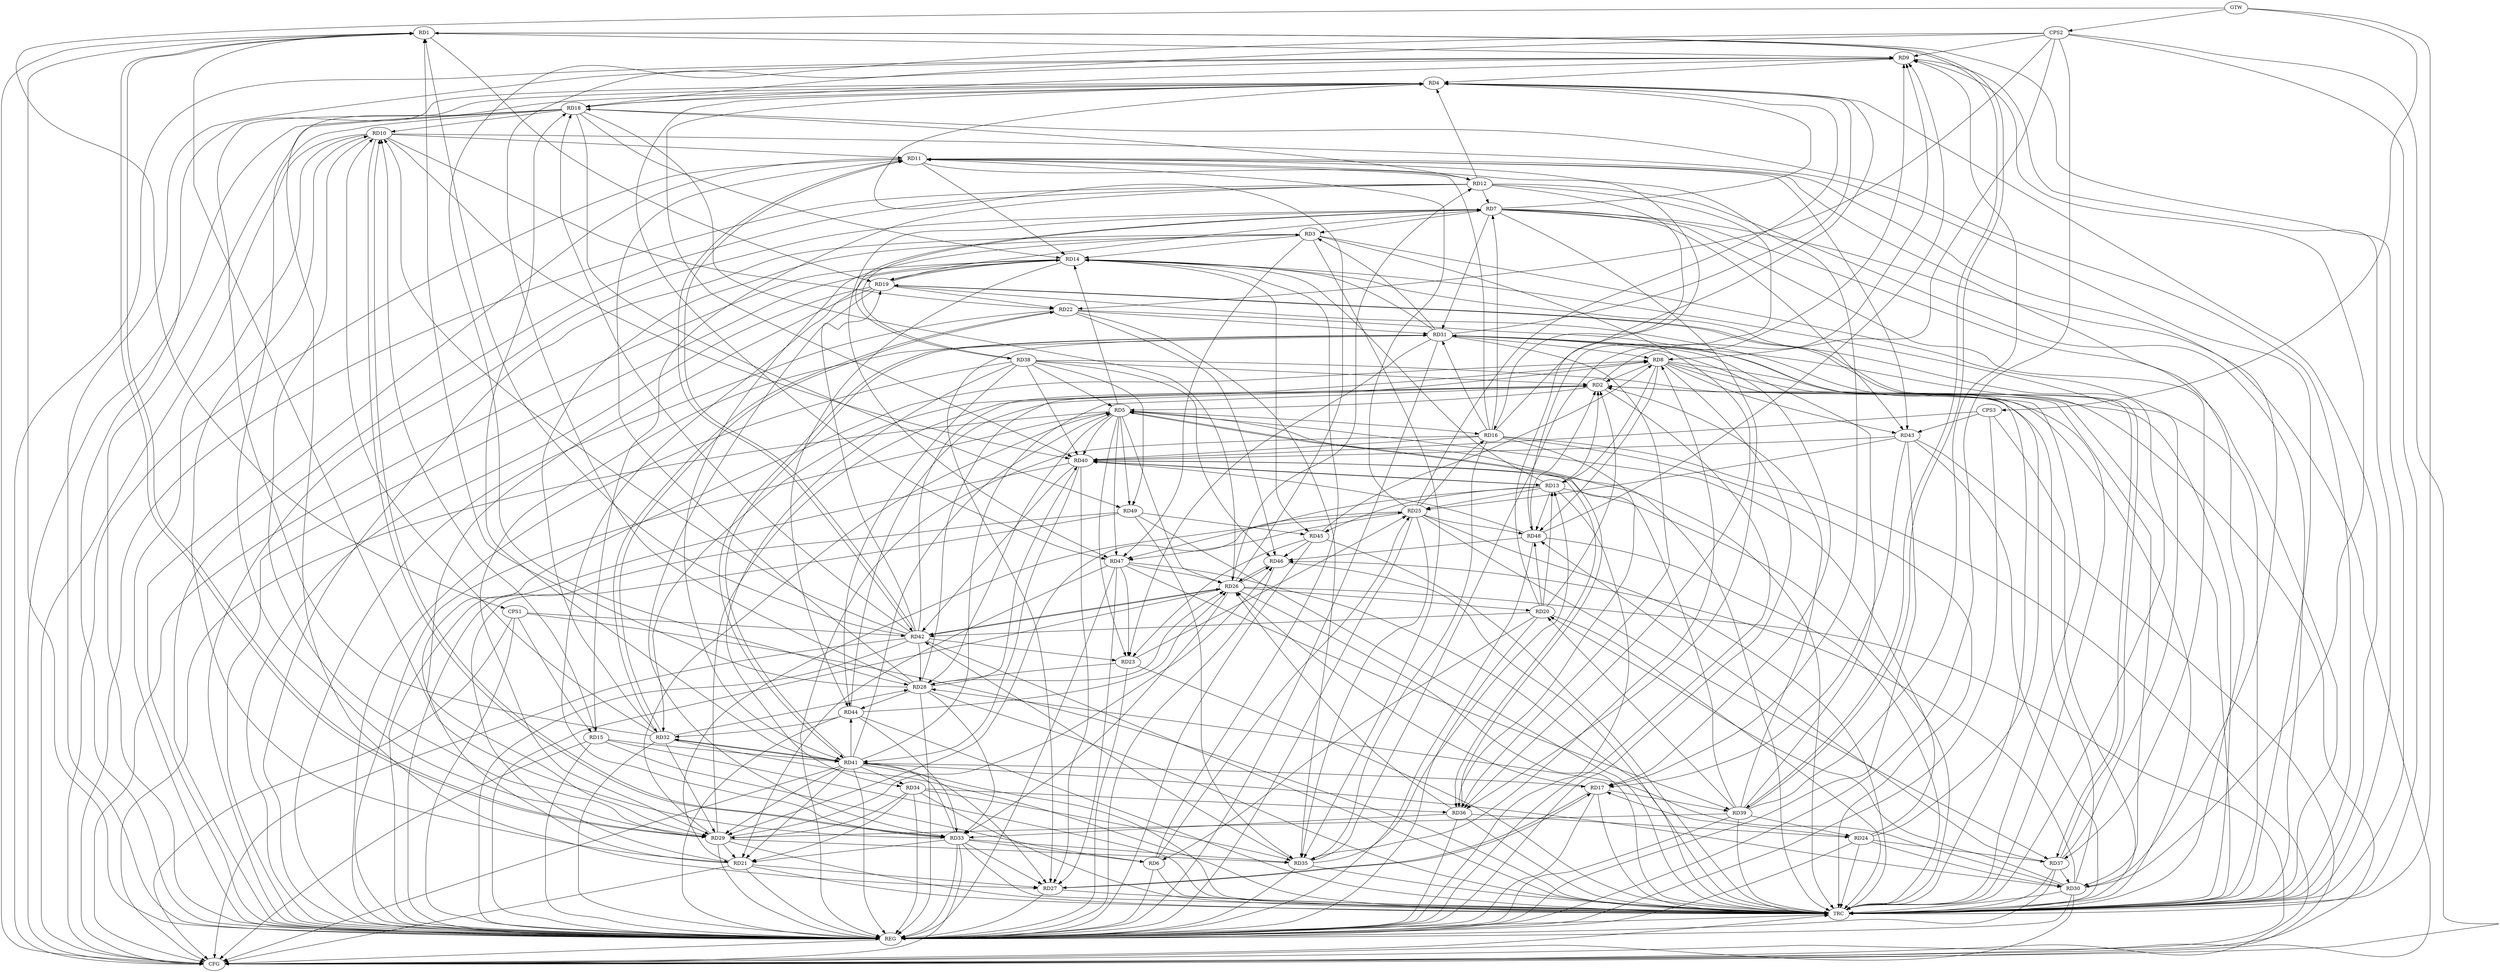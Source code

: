 strict digraph G {
  RD1 [ label="RD1" ];
  RD2 [ label="RD2" ];
  RD3 [ label="RD3" ];
  RD4 [ label="RD4" ];
  RD5 [ label="RD5" ];
  RD6 [ label="RD6" ];
  RD7 [ label="RD7" ];
  RD8 [ label="RD8" ];
  RD9 [ label="RD9" ];
  RD10 [ label="RD10" ];
  RD11 [ label="RD11" ];
  RD12 [ label="RD12" ];
  RD13 [ label="RD13" ];
  RD14 [ label="RD14" ];
  RD15 [ label="RD15" ];
  RD16 [ label="RD16" ];
  RD17 [ label="RD17" ];
  RD18 [ label="RD18" ];
  RD19 [ label="RD19" ];
  RD20 [ label="RD20" ];
  RD21 [ label="RD21" ];
  RD22 [ label="RD22" ];
  RD23 [ label="RD23" ];
  RD24 [ label="RD24" ];
  RD25 [ label="RD25" ];
  RD26 [ label="RD26" ];
  RD27 [ label="RD27" ];
  RD28 [ label="RD28" ];
  RD29 [ label="RD29" ];
  RD30 [ label="RD30" ];
  RD31 [ label="RD31" ];
  RD32 [ label="RD32" ];
  RD33 [ label="RD33" ];
  RD34 [ label="RD34" ];
  RD35 [ label="RD35" ];
  RD36 [ label="RD36" ];
  RD37 [ label="RD37" ];
  RD38 [ label="RD38" ];
  RD39 [ label="RD39" ];
  RD40 [ label="RD40" ];
  RD41 [ label="RD41" ];
  RD42 [ label="RD42" ];
  RD43 [ label="RD43" ];
  RD44 [ label="RD44" ];
  RD45 [ label="RD45" ];
  RD46 [ label="RD46" ];
  RD47 [ label="RD47" ];
  RD48 [ label="RD48" ];
  RD49 [ label="RD49" ];
  CPS1 [ label="CPS1" ];
  CPS2 [ label="CPS2" ];
  CPS3 [ label="CPS3" ];
  GTW [ label="GTW" ];
  REG [ label="REG" ];
  CFG [ label="CFG" ];
  TRC [ label="TRC" ];
  RD1 -> RD9;
  RD1 -> RD19;
  RD28 -> RD1;
  RD1 -> RD29;
  RD29 -> RD1;
  RD33 -> RD1;
  RD1 -> RD39;
  RD39 -> RD1;
  RD42 -> RD1;
  RD2 -> RD5;
  RD8 -> RD2;
  RD2 -> RD9;
  RD13 -> RD2;
  RD20 -> RD2;
  RD29 -> RD2;
  RD30 -> RD2;
  RD2 -> RD32;
  RD38 -> RD2;
  RD39 -> RD2;
  RD41 -> RD2;
  RD44 -> RD2;
  RD48 -> RD2;
  RD7 -> RD3;
  RD3 -> RD14;
  RD31 -> RD3;
  RD32 -> RD3;
  RD3 -> RD35;
  RD3 -> RD36;
  RD3 -> RD41;
  RD3 -> RD47;
  RD7 -> RD4;
  RD9 -> RD4;
  RD12 -> RD4;
  RD16 -> RD4;
  RD4 -> RD18;
  RD25 -> RD4;
  RD26 -> RD4;
  RD4 -> RD27;
  RD31 -> RD4;
  RD32 -> RD4;
  RD4 -> RD40;
  RD4 -> RD47;
  RD5 -> RD14;
  RD5 -> RD16;
  RD5 -> RD23;
  RD24 -> RD5;
  RD5 -> RD26;
  RD5 -> RD28;
  RD29 -> RD5;
  RD5 -> RD36;
  RD36 -> RD5;
  RD38 -> RD5;
  RD5 -> RD40;
  RD41 -> RD5;
  RD5 -> RD47;
  RD5 -> RD49;
  RD6 -> RD14;
  RD15 -> RD6;
  RD20 -> RD6;
  RD6 -> RD25;
  RD33 -> RD6;
  RD12 -> RD7;
  RD16 -> RD7;
  RD19 -> RD7;
  RD7 -> RD31;
  RD7 -> RD36;
  RD7 -> RD37;
  RD7 -> RD38;
  RD38 -> RD7;
  RD7 -> RD43;
  RD7 -> RD47;
  RD8 -> RD13;
  RD21 -> RD8;
  RD28 -> RD8;
  RD8 -> RD30;
  RD31 -> RD8;
  RD35 -> RD8;
  RD42 -> RD8;
  RD8 -> RD43;
  RD45 -> RD8;
  RD8 -> RD48;
  RD9 -> RD18;
  RD28 -> RD9;
  RD30 -> RD9;
  RD35 -> RD9;
  RD39 -> RD9;
  RD48 -> RD9;
  RD10 -> RD11;
  RD15 -> RD10;
  RD18 -> RD10;
  RD21 -> RD10;
  RD10 -> RD22;
  RD10 -> RD29;
  RD32 -> RD10;
  RD10 -> RD33;
  RD33 -> RD10;
  RD10 -> RD40;
  RD42 -> RD10;
  RD11 -> RD12;
  RD11 -> RD14;
  RD16 -> RD11;
  RD11 -> RD17;
  RD20 -> RD11;
  RD25 -> RD11;
  RD28 -> RD11;
  RD11 -> RD30;
  RD11 -> RD42;
  RD42 -> RD11;
  RD11 -> RD43;
  RD12 -> RD15;
  RD12 -> RD16;
  RD12 -> RD18;
  RD26 -> RD12;
  RD12 -> RD48;
  RD13 -> RD14;
  RD20 -> RD13;
  RD13 -> RD25;
  RD35 -> RD13;
  RD13 -> RD40;
  RD40 -> RD13;
  RD13 -> RD45;
  RD13 -> RD47;
  RD13 -> RD48;
  RD18 -> RD14;
  RD14 -> RD19;
  RD19 -> RD14;
  RD31 -> RD14;
  RD14 -> RD33;
  RD37 -> RD14;
  RD14 -> RD44;
  RD14 -> RD45;
  RD15 -> RD41;
  RD25 -> RD16;
  RD16 -> RD31;
  RD16 -> RD35;
  RD16 -> RD36;
  RD16 -> RD40;
  RD24 -> RD17;
  RD17 -> RD26;
  RD17 -> RD27;
  RD27 -> RD17;
  RD31 -> RD17;
  RD17 -> RD39;
  RD41 -> RD17;
  RD43 -> RD17;
  RD18 -> RD26;
  RD18 -> RD29;
  RD41 -> RD18;
  RD42 -> RD18;
  RD18 -> RD49;
  RD19 -> RD22;
  RD19 -> RD29;
  RD19 -> RD33;
  RD19 -> RD37;
  RD37 -> RD19;
  RD42 -> RD19;
  RD26 -> RD20;
  RD30 -> RD20;
  RD39 -> RD20;
  RD20 -> RD42;
  RD20 -> RD48;
  RD21 -> RD25;
  RD21 -> RD27;
  RD29 -> RD21;
  RD33 -> RD21;
  RD34 -> RD21;
  RD41 -> RD21;
  RD47 -> RD21;
  RD49 -> RD21;
  RD22 -> RD31;
  RD22 -> RD32;
  RD32 -> RD22;
  RD22 -> RD35;
  RD22 -> RD46;
  RD23 -> RD25;
  RD23 -> RD28;
  RD31 -> RD23;
  RD42 -> RD23;
  RD45 -> RD23;
  RD47 -> RD23;
  RD24 -> RD30;
  RD24 -> RD31;
  RD36 -> RD24;
  RD24 -> RD37;
  RD39 -> RD24;
  RD25 -> RD29;
  RD25 -> RD35;
  RD25 -> RD37;
  RD43 -> RD25;
  RD25 -> RD47;
  RD25 -> RD48;
  RD28 -> RD26;
  RD26 -> RD33;
  RD36 -> RD26;
  RD26 -> RD42;
  RD42 -> RD26;
  RD44 -> RD26;
  RD26 -> RD46;
  RD46 -> RD26;
  RD47 -> RD26;
  RD31 -> RD27;
  RD33 -> RD27;
  RD40 -> RD27;
  RD41 -> RD27;
  RD47 -> RD27;
  RD30 -> RD28;
  RD32 -> RD28;
  RD28 -> RD33;
  RD28 -> RD40;
  RD42 -> RD28;
  RD28 -> RD44;
  RD31 -> RD29;
  RD32 -> RD29;
  RD34 -> RD29;
  RD29 -> RD35;
  RD39 -> RD29;
  RD41 -> RD29;
  RD29 -> RD46;
  RD37 -> RD30;
  RD41 -> RD30;
  RD30 -> RD46;
  RD31 -> RD36;
  RD39 -> RD31;
  RD31 -> RD41;
  RD41 -> RD31;
  RD32 -> RD41;
  RD41 -> RD32;
  RD44 -> RD32;
  RD33 -> RD35;
  RD36 -> RD33;
  RD33 -> RD41;
  RD44 -> RD33;
  RD34 -> RD35;
  RD34 -> RD36;
  RD38 -> RD34;
  RD41 -> RD34;
  RD35 -> RD42;
  RD49 -> RD35;
  RD37 -> RD48;
  RD38 -> RD40;
  RD38 -> RD44;
  RD38 -> RD46;
  RD38 -> RD49;
  RD39 -> RD40;
  RD47 -> RD39;
  RD40 -> RD41;
  RD40 -> RD42;
  RD43 -> RD40;
  RD48 -> RD40;
  RD41 -> RD44;
  RD45 -> RD46;
  RD49 -> RD45;
  RD48 -> RD46;
  CPS1 -> RD15;
  CPS1 -> RD42;
  CPS2 -> RD28;
  CPS2 -> RD22;
  CPS2 -> RD8;
  CPS2 -> RD18;
  CPS2 -> RD9;
  CPS3 -> RD43;
  CPS3 -> RD40;
  GTW -> CPS1;
  GTW -> CPS2;
  GTW -> CPS3;
  RD1 -> REG;
  RD2 -> REG;
  RD3 -> REG;
  RD4 -> REG;
  RD5 -> REG;
  RD6 -> REG;
  RD7 -> REG;
  RD8 -> REG;
  RD9 -> REG;
  RD10 -> REG;
  RD11 -> REG;
  RD12 -> REG;
  RD13 -> REG;
  RD14 -> REG;
  RD15 -> REG;
  RD16 -> REG;
  RD17 -> REG;
  RD18 -> REG;
  RD19 -> REG;
  RD20 -> REG;
  RD21 -> REG;
  RD22 -> REG;
  RD23 -> REG;
  RD24 -> REG;
  RD25 -> REG;
  RD26 -> REG;
  RD27 -> REG;
  RD28 -> REG;
  RD29 -> REG;
  RD30 -> REG;
  RD31 -> REG;
  RD32 -> REG;
  RD33 -> REG;
  RD34 -> REG;
  RD35 -> REG;
  RD36 -> REG;
  RD37 -> REG;
  RD38 -> REG;
  RD39 -> REG;
  RD40 -> REG;
  RD41 -> REG;
  RD42 -> REG;
  RD43 -> REG;
  RD44 -> REG;
  RD45 -> REG;
  RD46 -> REG;
  RD47 -> REG;
  RD48 -> REG;
  RD49 -> REG;
  CPS1 -> REG;
  CPS2 -> REG;
  CPS3 -> REG;
  RD43 -> CFG;
  CPS2 -> CFG;
  RD10 -> CFG;
  RD33 -> CFG;
  RD30 -> CFG;
  RD9 -> CFG;
  RD14 -> CFG;
  RD41 -> CFG;
  RD16 -> CFG;
  RD1 -> CFG;
  RD12 -> CFG;
  RD5 -> CFG;
  RD7 -> CFG;
  RD15 -> CFG;
  RD11 -> CFG;
  RD42 -> CFG;
  RD18 -> CFG;
  RD21 -> CFG;
  RD8 -> CFG;
  RD26 -> CFG;
  CPS1 -> CFG;
  REG -> CFG;
  RD1 -> TRC;
  RD2 -> TRC;
  RD3 -> TRC;
  RD4 -> TRC;
  RD5 -> TRC;
  RD6 -> TRC;
  RD7 -> TRC;
  RD8 -> TRC;
  RD9 -> TRC;
  RD10 -> TRC;
  RD11 -> TRC;
  RD12 -> TRC;
  RD13 -> TRC;
  RD14 -> TRC;
  RD15 -> TRC;
  RD16 -> TRC;
  RD17 -> TRC;
  RD18 -> TRC;
  RD19 -> TRC;
  RD20 -> TRC;
  RD21 -> TRC;
  RD22 -> TRC;
  RD23 -> TRC;
  RD24 -> TRC;
  RD25 -> TRC;
  RD26 -> TRC;
  RD27 -> TRC;
  RD28 -> TRC;
  RD29 -> TRC;
  RD30 -> TRC;
  RD31 -> TRC;
  RD32 -> TRC;
  RD33 -> TRC;
  RD34 -> TRC;
  RD35 -> TRC;
  RD36 -> TRC;
  RD37 -> TRC;
  RD38 -> TRC;
  RD39 -> TRC;
  RD40 -> TRC;
  RD41 -> TRC;
  RD42 -> TRC;
  RD43 -> TRC;
  RD44 -> TRC;
  RD45 -> TRC;
  RD46 -> TRC;
  RD47 -> TRC;
  RD48 -> TRC;
  RD49 -> TRC;
  CPS1 -> TRC;
  CPS2 -> TRC;
  CPS3 -> TRC;
  GTW -> TRC;
  CFG -> TRC;
  TRC -> REG;
}
